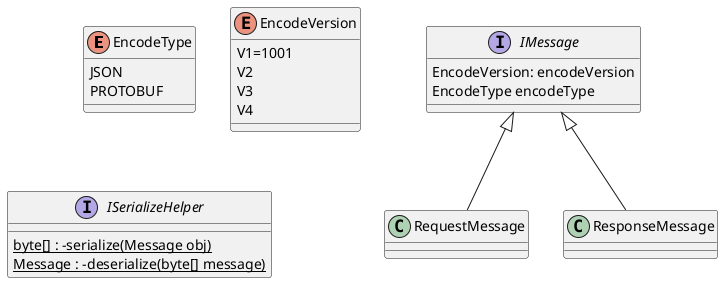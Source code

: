 @startuml

enum EncodeType {
JSON
PROTOBUF
}
enum EncodeVersion{
V1=1001
V2
V3
V4
}
interface ISerializeHelper {
   {static} byte[] : -serialize(Message obj)
   {static} Message : -deserialize(byte[] message)
}
interface IMessage {
EncodeVersion: encodeVersion
EncodeType encodeType
}
class RequestMessage {

}

IMessage <|-- RequestMessage

class ResponseMessage {

}

IMessage <|-- ResponseMessage


'abstract        abstract
'abstract class  "abstract class"
'annotation      annotation
'circle          circle
'()              circle_short_form
'class           class
'diamond         diamond
'<>              diamond_short_form
'entity          entity
'enum            enum
'interface       interface
@enduml
